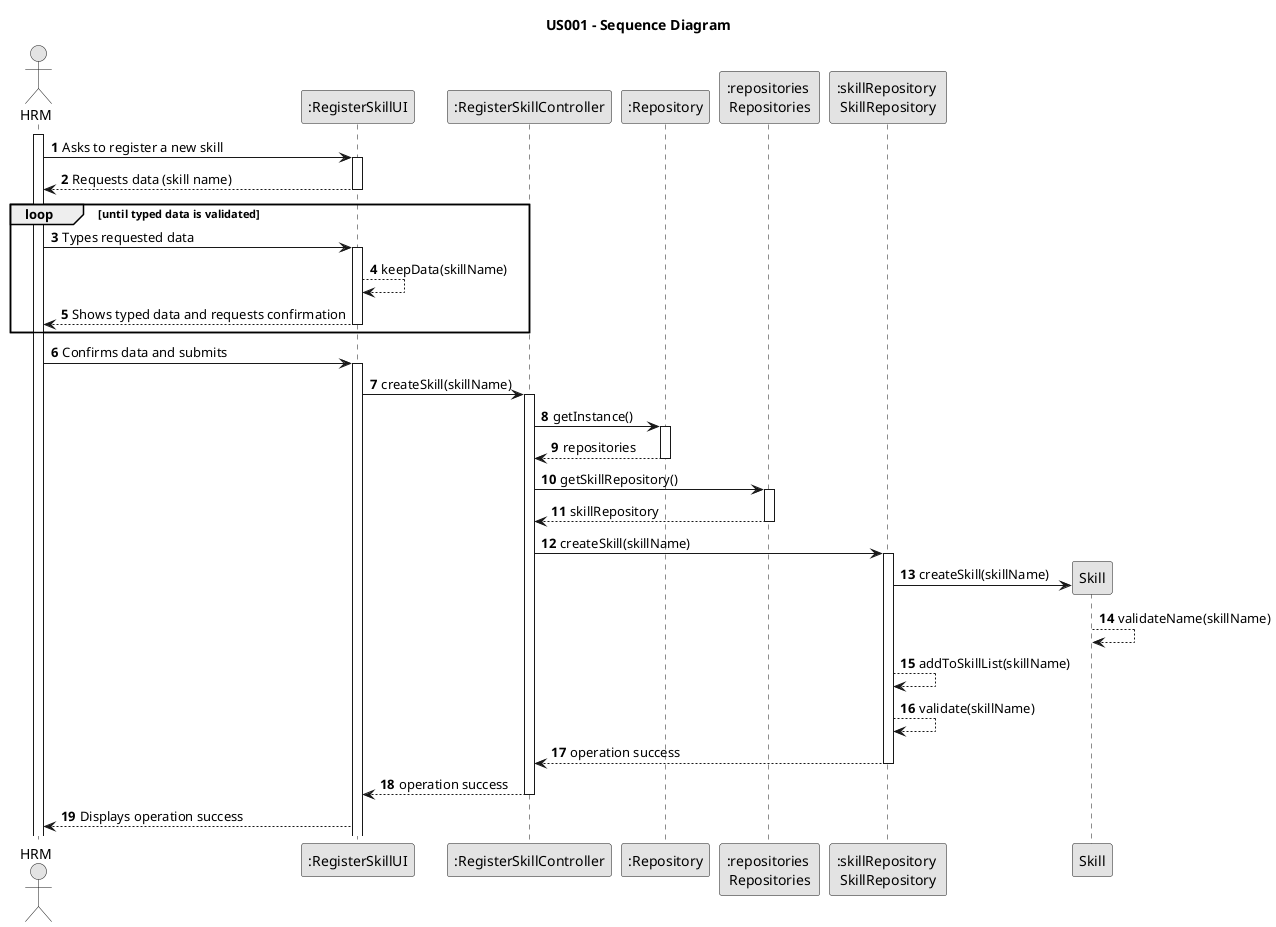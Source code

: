     @startuml
skinparam monochrome true
skinparam packageStyle rectangle
skinparam shadowing false

title US001 - Sequence Diagram

autonumber

actor "HRM" as Employee
participant ":RegisterSkillUI" as System
participant ":RegisterSkillController" as RSC
participant ":Repository" as REP
participant ":repositories \nRepositories" as REPS
participant ":skillRepository \nSkillRepository" as SR

activate Employee

    Employee -> System : Asks to register a new skill
    activate System

        System --> Employee : Requests data (skill name)
    deactivate System
    loop until typed data is validated
    Employee -> System : Types requested data
    activate System
        System --> System : keepData(skillName)

        System --> Employee : Shows typed data and requests confirmation

    deactivate System
end
    Employee -> System : Confirms data and submits
    activate System
        System -> RSC : createSkill(skillName)
        activate RSC

                RSC -> REP : getInstance()

                activate REP
                REP --> RSC : repositories
                deactivate REP
                RSC -> REPS : getSkillRepository()

                activate REPS
                REPS --> RSC : skillRepository
                deactivate REPS

                RSC -> SR : createSkill(skillName)
                activate SR

                SR -> Skill** : createSkill(skillName)
                Skill --> Skill : validateName(skillName)

                SR --> SR : addToSkillList(skillName)
                SR --> SR : validate(skillName)
                SR --> RSC : operation success
                deactivate SR


            RSC --> System : operation success

        deactivate RSC


        System --> Employee : Displays operation success

@enduml